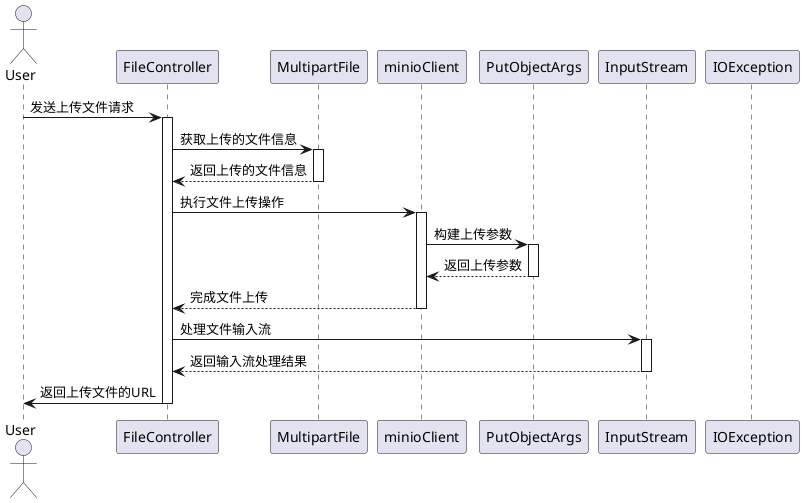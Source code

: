 @startuml
actor User
participant FileController
participant MultipartFile
participant minioClient
participant PutObjectArgs
participant InputStream
participant IOException

User -> FileController: 发送上传文件请求
activate FileController
FileController -> MultipartFile: 获取上传的文件信息
activate MultipartFile
MultipartFile --> FileController: 返回上传的文件信息
deactivate MultipartFile
FileController -> minioClient: 执行文件上传操作
activate minioClient
minioClient -> PutObjectArgs: 构建上传参数
activate PutObjectArgs
PutObjectArgs --> minioClient: 返回上传参数
deactivate PutObjectArgs
minioClient --> FileController: 完成文件上传
deactivate minioClient
FileController -> InputStream: 处理文件输入流
activate InputStream
InputStream --> FileController: 返回输入流处理结果
deactivate InputStream
FileController -> User: 返回上传文件的URL
deactivate FileController
@enduml
